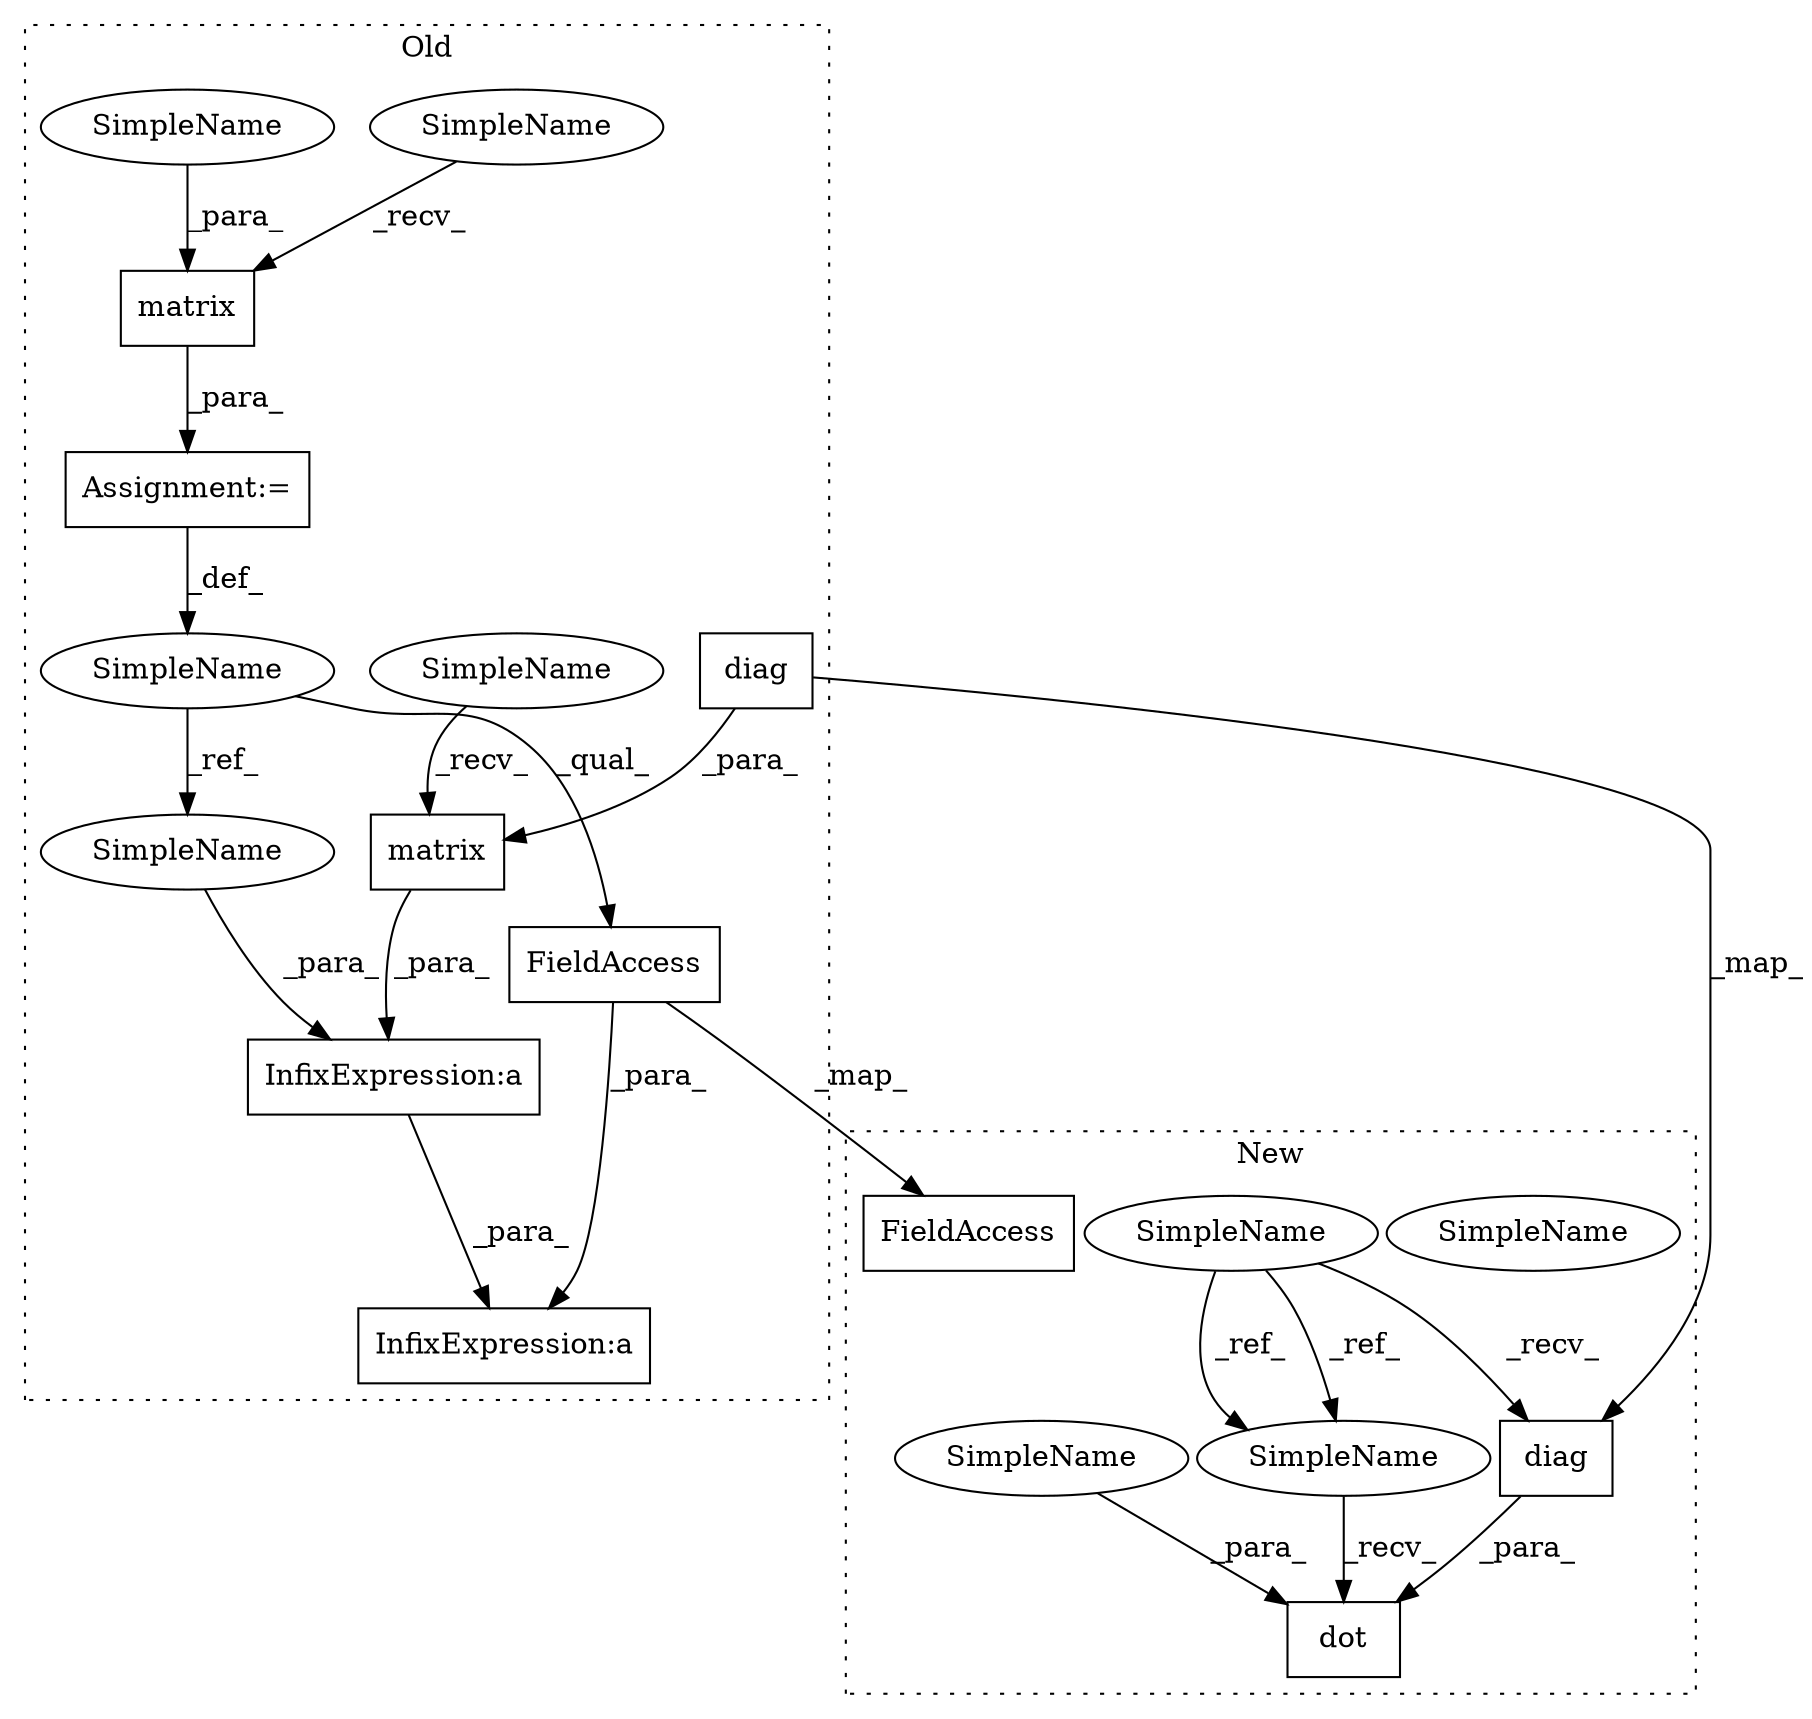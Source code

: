 digraph G {
subgraph cluster0 {
1 [label="matrix" a="32" s="753,761" l="7,1" shape="box"];
5 [label="diag" a="32" s="720,737" l="5,1" shape="box"];
7 [label="InfixExpression:a" a="27" s="787" l="3" shape="box"];
8 [label="InfixExpression:a" a="27" s="792" l="3" shape="box"];
9 [label="matrix" a="32" s="707,738" l="7,1" shape="box"];
11 [label="FieldAccess" a="22" s="795" l="3" shape="box"];
12 [label="SimpleName" a="42" s="745" l="1" shape="ellipse"];
13 [label="Assignment:=" a="7" s="746" l="1" shape="box"];
15 [label="SimpleName" a="42" s="701" l="5" shape="ellipse"];
16 [label="SimpleName" a="42" s="747" l="5" shape="ellipse"];
17 [label="SimpleName" a="42" s="760" l="1" shape="ellipse"];
19 [label="SimpleName" a="42" s="786" l="1" shape="ellipse"];
label = "Old";
style="dotted";
}
subgraph cluster1 {
2 [label="SimpleName" a="42" s="726" l="5" shape="ellipse"];
3 [label="dot" a="32" s="732,739" l="4,1" shape="box"];
4 [label="SimpleName" a="42" s="607" l="5" shape="ellipse"];
6 [label="diag" a="32" s="688,705" l="5,1" shape="box"];
10 [label="FieldAccess" a="22" s="741" l="3" shape="box"];
14 [label="SimpleName" a="42" s="726" l="5" shape="ellipse"];
18 [label="SimpleName" a="42" s="736" l="1" shape="ellipse"];
label = "New";
style="dotted";
}
1 -> 13 [label="_para_"];
4 -> 14 [label="_ref_"];
4 -> 14 [label="_ref_"];
4 -> 6 [label="_recv_"];
5 -> 9 [label="_para_"];
5 -> 6 [label="_map_"];
6 -> 3 [label="_para_"];
7 -> 8 [label="_para_"];
9 -> 7 [label="_para_"];
11 -> 10 [label="_map_"];
11 -> 8 [label="_para_"];
12 -> 19 [label="_ref_"];
12 -> 11 [label="_qual_"];
13 -> 12 [label="_def_"];
14 -> 3 [label="_recv_"];
15 -> 9 [label="_recv_"];
16 -> 1 [label="_recv_"];
17 -> 1 [label="_para_"];
18 -> 3 [label="_para_"];
19 -> 7 [label="_para_"];
}
